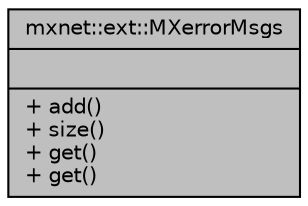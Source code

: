 digraph "mxnet::ext::MXerrorMsgs"
{
 // LATEX_PDF_SIZE
  edge [fontname="Helvetica",fontsize="10",labelfontname="Helvetica",labelfontsize="10"];
  node [fontname="Helvetica",fontsize="10",shape=record];
  Node1 [label="{mxnet::ext::MXerrorMsgs\n||+ add()\l+ size()\l+ get()\l+ get()\l}",height=0.2,width=0.4,color="black", fillcolor="grey75", style="filled", fontcolor="black",tooltip=" "];
}
